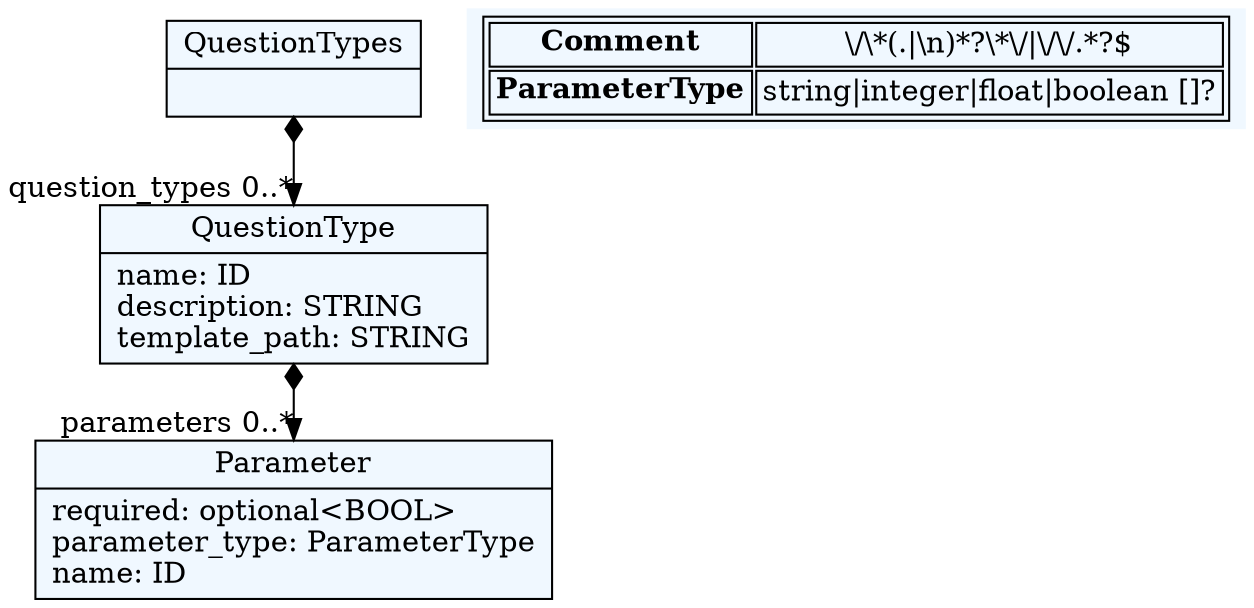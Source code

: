 
    digraph textX {
    fontname = "Bitstream Vera Sans"
    fontsize = 8
    node[
        shape=record,
        style=filled,
        fillcolor=aliceblue
    ]
    nodesep = 0.3
    edge[dir=black,arrowtail=empty]


37916088[ label="{QuestionTypes|}"]

36716568[ label="{QuestionType|name: ID\ldescription: STRING\ltemplate_path: STRING\l}"]

36791624[ label="{Parameter|required: optional\<BOOL\>\lparameter_type: ParameterType\lname: ID\l}"]



37916088 -> 36716568[arrowtail=diamond, dir=both, headlabel="question_types 0..*"]
36716568 -> 36791624[arrowtail=diamond, dir=both, headlabel="parameters 0..*"]
match_rules [ shape=plaintext, label=< <table>
	<tr>
		<td><b>Comment</b></td><td>\/\*(.|\n)*?\*\/|\/\/.*?$</td>
	</tr>
	<tr>
		<td><b>ParameterType</b></td><td>string|integer|float|boolean []?</td>
	</tr>
</table> >]


}
